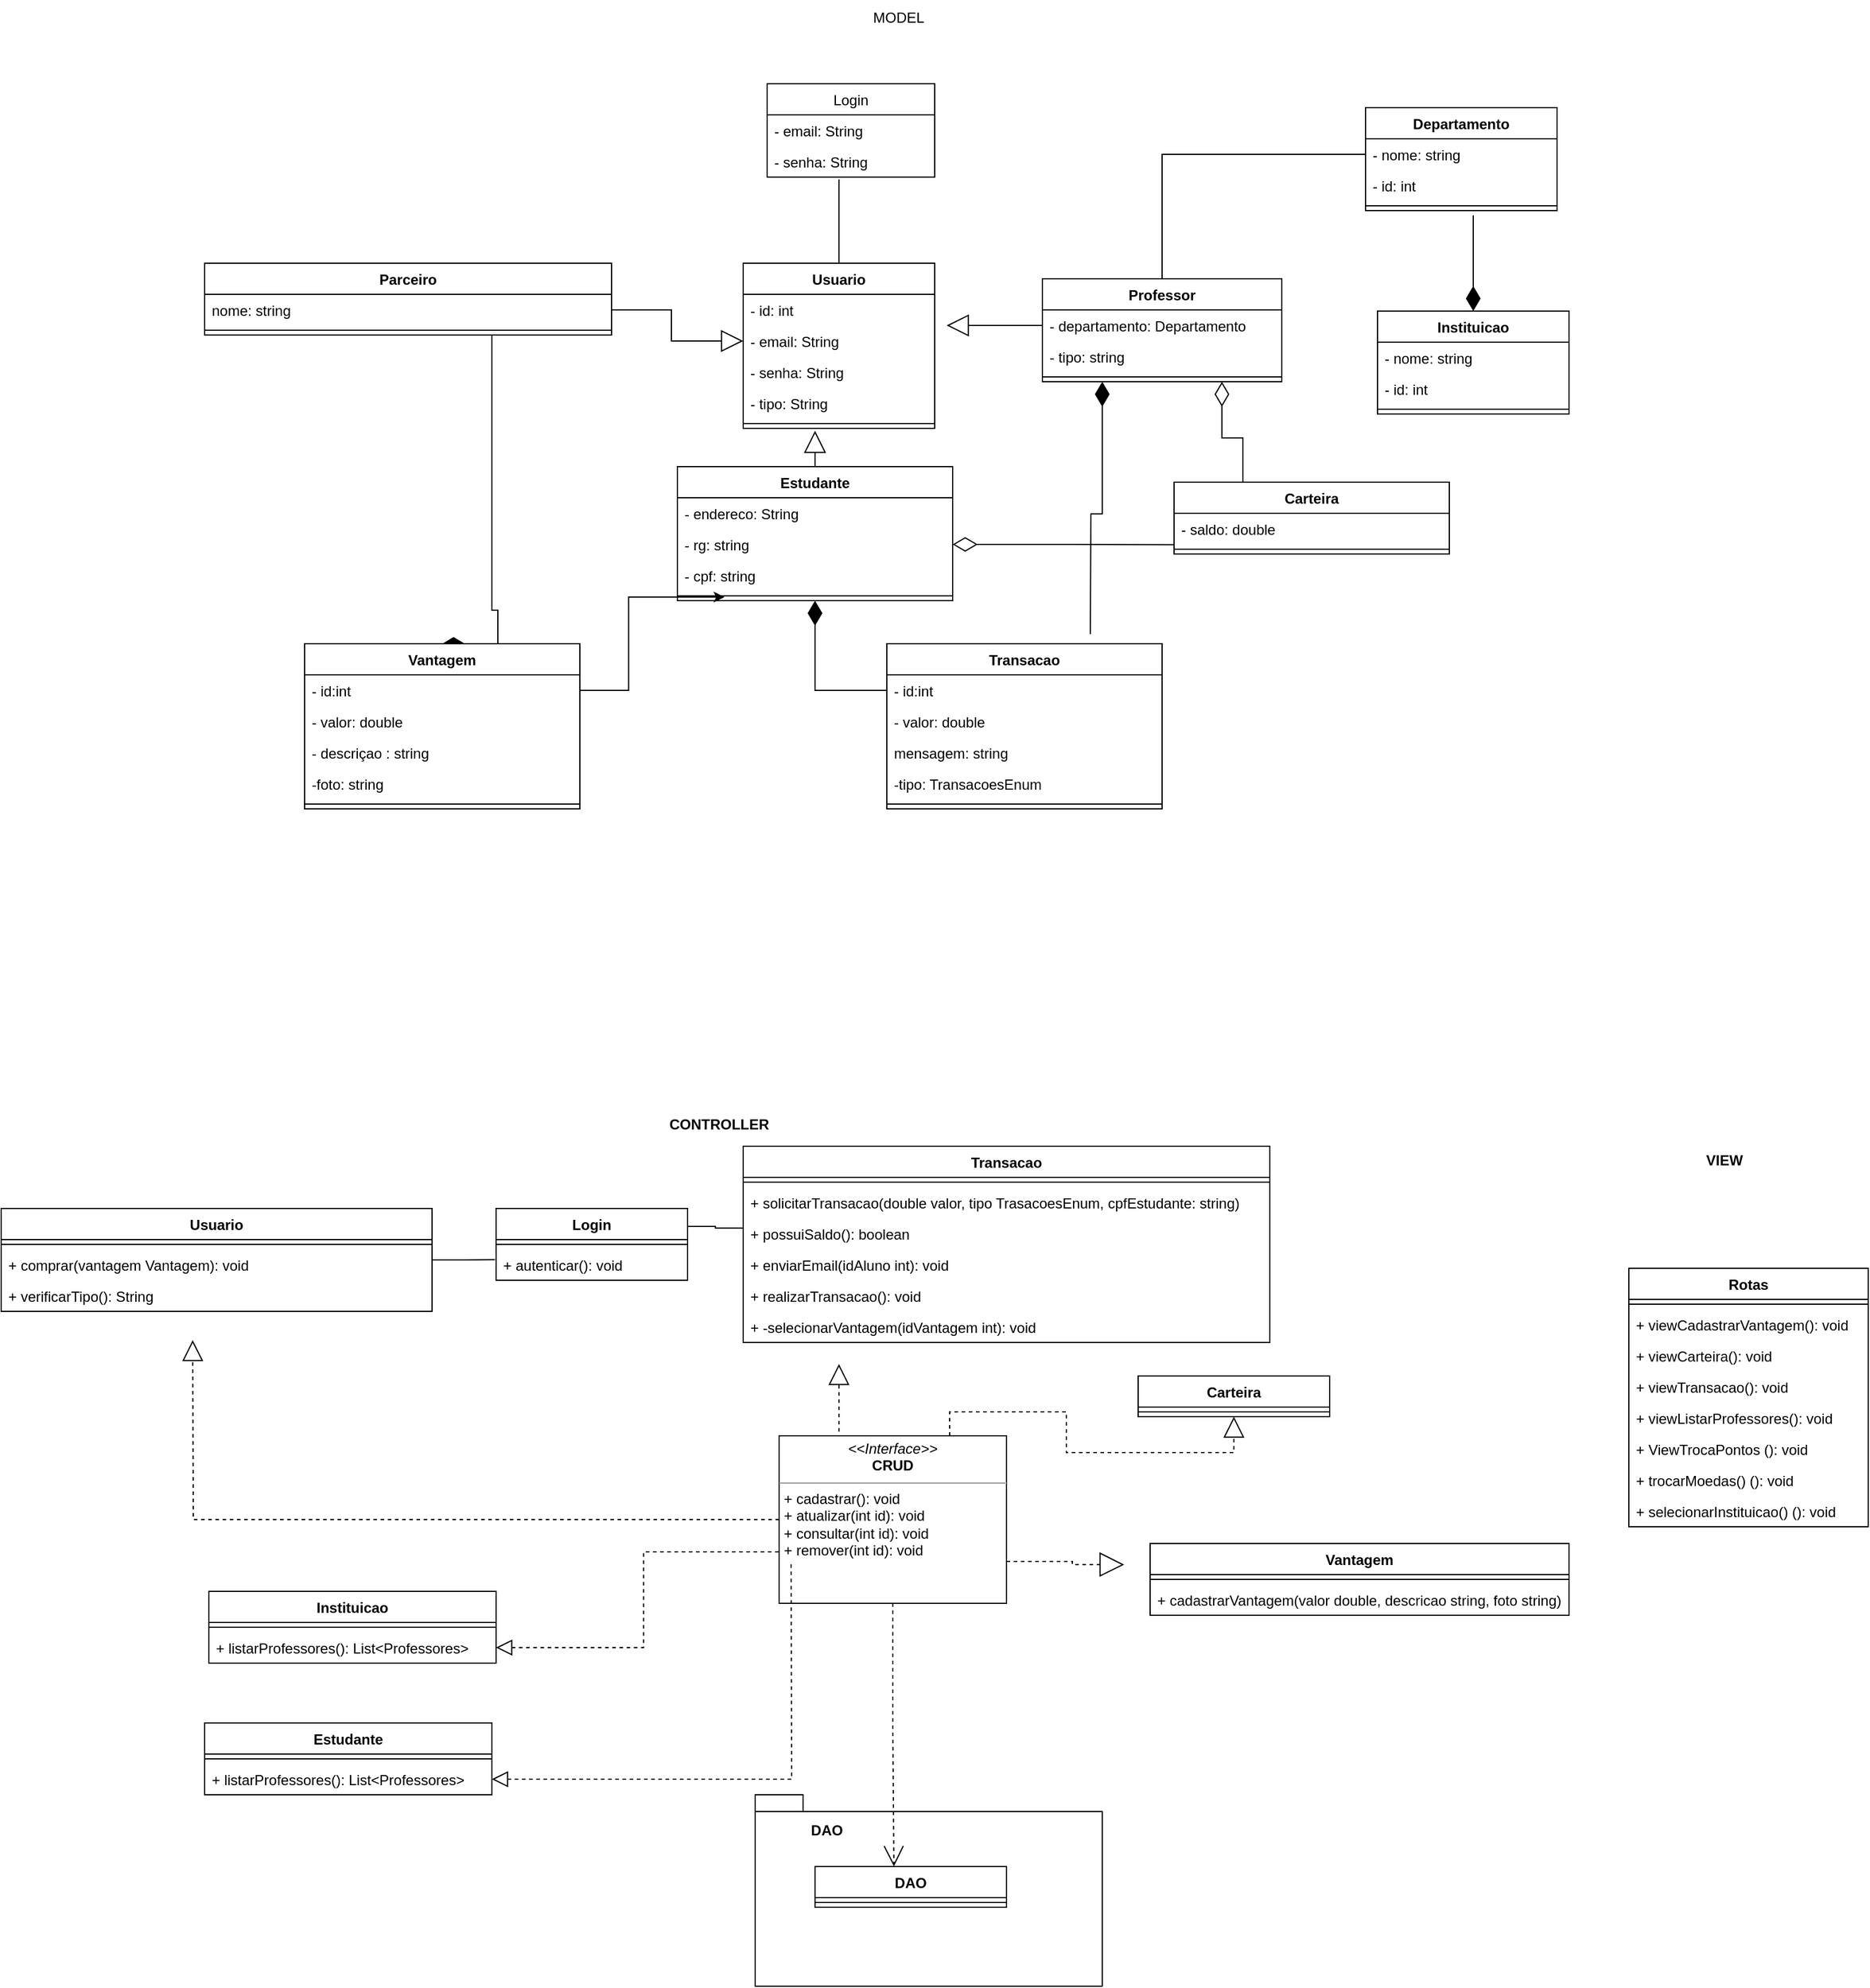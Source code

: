 <mxfile version="15.7.0" type="github">
  <diagram id="C5RBs43oDa-KdzZeNtuy" name="Page-1">
    <mxGraphModel dx="2381" dy="2163" grid="1" gridSize="10" guides="1" tooltips="1" connect="1" arrows="1" fold="1" page="1" pageScale="1" pageWidth="827" pageHeight="1169" math="0" shadow="0">
      <root>
        <mxCell id="WIyWlLk6GJQsqaUBKTNV-0" />
        <mxCell id="WIyWlLk6GJQsqaUBKTNV-1" parent="WIyWlLk6GJQsqaUBKTNV-0" />
        <mxCell id="1lZKde8x2YMAPquREw1X-6" style="edgeStyle=orthogonalEdgeStyle;rounded=0;orthogonalLoop=1;jettySize=auto;html=1;exitX=0.5;exitY=0;exitDx=0;exitDy=0;endArrow=none;endFill=0;" parent="WIyWlLk6GJQsqaUBKTNV-1" source="oDRWTTb9NCR1l0aIHSZ5-0" edge="1">
          <mxGeometry relative="1" as="geometry">
            <mxPoint x="540" y="-580" as="targetPoint" />
          </mxGeometry>
        </mxCell>
        <mxCell id="oDRWTTb9NCR1l0aIHSZ5-0" value="Usuario" style="swimlane;fontStyle=1;align=center;verticalAlign=top;childLayout=stackLayout;horizontal=1;startSize=26;horizontalStack=0;resizeParent=1;resizeParentMax=0;resizeLast=0;collapsible=1;marginBottom=0;" parent="WIyWlLk6GJQsqaUBKTNV-1" vertex="1">
          <mxGeometry x="460" y="-510" width="160" height="138" as="geometry" />
        </mxCell>
        <mxCell id="oDRWTTb9NCR1l0aIHSZ5-1" value="- id: int" style="text;strokeColor=none;fillColor=none;align=left;verticalAlign=top;spacingLeft=4;spacingRight=4;overflow=hidden;rotatable=0;points=[[0,0.5],[1,0.5]];portConstraint=eastwest;" parent="oDRWTTb9NCR1l0aIHSZ5-0" vertex="1">
          <mxGeometry y="26" width="160" height="26" as="geometry" />
        </mxCell>
        <mxCell id="oDRWTTb9NCR1l0aIHSZ5-2" value="- email: String" style="text;strokeColor=none;fillColor=none;align=left;verticalAlign=top;spacingLeft=4;spacingRight=4;overflow=hidden;rotatable=0;points=[[0,0.5],[1,0.5]];portConstraint=eastwest;" parent="oDRWTTb9NCR1l0aIHSZ5-0" vertex="1">
          <mxGeometry y="52" width="160" height="26" as="geometry" />
        </mxCell>
        <mxCell id="oDRWTTb9NCR1l0aIHSZ5-3" value="- senha: String" style="text;strokeColor=none;fillColor=none;align=left;verticalAlign=top;spacingLeft=4;spacingRight=4;overflow=hidden;rotatable=0;points=[[0,0.5],[1,0.5]];portConstraint=eastwest;" parent="oDRWTTb9NCR1l0aIHSZ5-0" vertex="1">
          <mxGeometry y="78" width="160" height="26" as="geometry" />
        </mxCell>
        <mxCell id="1lZKde8x2YMAPquREw1X-0" value="- tipo: String" style="text;strokeColor=none;fillColor=none;align=left;verticalAlign=top;spacingLeft=4;spacingRight=4;overflow=hidden;rotatable=0;points=[[0,0.5],[1,0.5]];portConstraint=eastwest;" parent="oDRWTTb9NCR1l0aIHSZ5-0" vertex="1">
          <mxGeometry y="104" width="160" height="26" as="geometry" />
        </mxCell>
        <mxCell id="oDRWTTb9NCR1l0aIHSZ5-4" value="" style="line;strokeWidth=1;fillColor=none;align=left;verticalAlign=middle;spacingTop=-1;spacingLeft=3;spacingRight=3;rotatable=0;labelPosition=right;points=[];portConstraint=eastwest;" parent="oDRWTTb9NCR1l0aIHSZ5-0" vertex="1">
          <mxGeometry y="130" width="160" height="8" as="geometry" />
        </mxCell>
        <mxCell id="oDRWTTb9NCR1l0aIHSZ5-104" style="edgeStyle=orthogonalEdgeStyle;rounded=0;orthogonalLoop=1;jettySize=auto;html=1;exitX=0.5;exitY=0;exitDx=0;exitDy=0;endArrow=block;endFill=0;endSize=16;" parent="WIyWlLk6GJQsqaUBKTNV-1" source="oDRWTTb9NCR1l0aIHSZ5-6" edge="1">
          <mxGeometry relative="1" as="geometry">
            <mxPoint x="520" y="-370" as="targetPoint" />
          </mxGeometry>
        </mxCell>
        <mxCell id="3uwopEylfVib0nAXWndx-14" style="edgeStyle=orthogonalEdgeStyle;rounded=0;orthogonalLoop=1;jettySize=auto;html=1;exitX=0.5;exitY=1;exitDx=0;exitDy=0;entryX=0;entryY=0.5;entryDx=0;entryDy=0;startArrow=diamondThin;startFill=1;endArrow=none;endFill=0;startSize=18;endSize=18;" parent="WIyWlLk6GJQsqaUBKTNV-1" source="oDRWTTb9NCR1l0aIHSZ5-6" target="oDRWTTb9NCR1l0aIHSZ5-95" edge="1">
          <mxGeometry relative="1" as="geometry" />
        </mxCell>
        <mxCell id="oDRWTTb9NCR1l0aIHSZ5-6" value="Estudante" style="swimlane;fontStyle=1;align=center;verticalAlign=top;childLayout=stackLayout;horizontal=1;startSize=26;horizontalStack=0;resizeParent=1;resizeParentMax=0;resizeLast=0;collapsible=1;marginBottom=0;" parent="WIyWlLk6GJQsqaUBKTNV-1" vertex="1">
          <mxGeometry x="405" y="-340" width="230" height="112" as="geometry" />
        </mxCell>
        <mxCell id="oDRWTTb9NCR1l0aIHSZ5-7" value="- endereco: String" style="text;strokeColor=none;fillColor=none;align=left;verticalAlign=top;spacingLeft=4;spacingRight=4;overflow=hidden;rotatable=0;points=[[0,0.5],[1,0.5]];portConstraint=eastwest;" parent="oDRWTTb9NCR1l0aIHSZ5-6" vertex="1">
          <mxGeometry y="26" width="230" height="26" as="geometry" />
        </mxCell>
        <mxCell id="oDRWTTb9NCR1l0aIHSZ5-8" value="- rg: string" style="text;strokeColor=none;fillColor=none;align=left;verticalAlign=top;spacingLeft=4;spacingRight=4;overflow=hidden;rotatable=0;points=[[0,0.5],[1,0.5]];portConstraint=eastwest;" parent="oDRWTTb9NCR1l0aIHSZ5-6" vertex="1">
          <mxGeometry y="52" width="230" height="26" as="geometry" />
        </mxCell>
        <mxCell id="oDRWTTb9NCR1l0aIHSZ5-9" value="- cpf: string" style="text;strokeColor=none;fillColor=none;align=left;verticalAlign=top;spacingLeft=4;spacingRight=4;overflow=hidden;rotatable=0;points=[[0,0.5],[1,0.5]];portConstraint=eastwest;" parent="oDRWTTb9NCR1l0aIHSZ5-6" vertex="1">
          <mxGeometry y="78" width="230" height="26" as="geometry" />
        </mxCell>
        <mxCell id="oDRWTTb9NCR1l0aIHSZ5-11" value="" style="line;strokeWidth=1;fillColor=none;align=left;verticalAlign=middle;spacingTop=-1;spacingLeft=3;spacingRight=3;rotatable=0;labelPosition=right;points=[];portConstraint=eastwest;" parent="oDRWTTb9NCR1l0aIHSZ5-6" vertex="1">
          <mxGeometry y="104" width="230" height="8" as="geometry" />
        </mxCell>
        <mxCell id="3uwopEylfVib0nAXWndx-15" style="edgeStyle=orthogonalEdgeStyle;rounded=0;orthogonalLoop=1;jettySize=auto;html=1;exitX=0.25;exitY=1;exitDx=0;exitDy=0;startArrow=diamondThin;startFill=1;endArrow=none;endFill=0;startSize=18;endSize=18;" parent="WIyWlLk6GJQsqaUBKTNV-1" source="oDRWTTb9NCR1l0aIHSZ5-13" edge="1">
          <mxGeometry relative="1" as="geometry">
            <mxPoint x="750" y="-200" as="targetPoint" />
          </mxGeometry>
        </mxCell>
        <mxCell id="oDRWTTb9NCR1l0aIHSZ5-13" value="Professor" style="swimlane;fontStyle=1;align=center;verticalAlign=top;childLayout=stackLayout;horizontal=1;startSize=26;horizontalStack=0;resizeParent=1;resizeParentMax=0;resizeLast=0;collapsible=1;marginBottom=0;" parent="WIyWlLk6GJQsqaUBKTNV-1" vertex="1">
          <mxGeometry x="710" y="-497" width="200" height="86" as="geometry" />
        </mxCell>
        <mxCell id="oDRWTTb9NCR1l0aIHSZ5-14" value="- departamento: Departamento" style="text;strokeColor=none;fillColor=none;align=left;verticalAlign=top;spacingLeft=4;spacingRight=4;overflow=hidden;rotatable=0;points=[[0,0.5],[1,0.5]];portConstraint=eastwest;" parent="oDRWTTb9NCR1l0aIHSZ5-13" vertex="1">
          <mxGeometry y="26" width="200" height="26" as="geometry" />
        </mxCell>
        <mxCell id="oDRWTTb9NCR1l0aIHSZ5-15" value="- tipo: string" style="text;strokeColor=none;fillColor=none;align=left;verticalAlign=top;spacingLeft=4;spacingRight=4;overflow=hidden;rotatable=0;points=[[0,0.5],[1,0.5]];portConstraint=eastwest;" parent="oDRWTTb9NCR1l0aIHSZ5-13" vertex="1">
          <mxGeometry y="52" width="200" height="26" as="geometry" />
        </mxCell>
        <mxCell id="oDRWTTb9NCR1l0aIHSZ5-16" value="" style="line;strokeWidth=1;fillColor=none;align=left;verticalAlign=middle;spacingTop=-1;spacingLeft=3;spacingRight=3;rotatable=0;labelPosition=right;points=[];portConstraint=eastwest;" parent="oDRWTTb9NCR1l0aIHSZ5-13" vertex="1">
          <mxGeometry y="78" width="200" height="8" as="geometry" />
        </mxCell>
        <mxCell id="1lZKde8x2YMAPquREw1X-12" style="edgeStyle=orthogonalEdgeStyle;rounded=0;orthogonalLoop=1;jettySize=auto;html=1;exitX=1;exitY=0.5;exitDx=0;exitDy=0;entryX=-0.006;entryY=0.337;entryDx=0;entryDy=0;entryPerimeter=0;endArrow=none;endFill=0;" parent="WIyWlLk6GJQsqaUBKTNV-1" source="oDRWTTb9NCR1l0aIHSZ5-42" target="1lZKde8x2YMAPquREw1X-9" edge="1">
          <mxGeometry relative="1" as="geometry" />
        </mxCell>
        <mxCell id="oDRWTTb9NCR1l0aIHSZ5-42" value="Usuario" style="swimlane;fontStyle=1;align=center;verticalAlign=top;childLayout=stackLayout;horizontal=1;startSize=26;horizontalStack=0;resizeParent=1;resizeParentMax=0;resizeLast=0;collapsible=1;marginBottom=0;fillColor=none;" parent="WIyWlLk6GJQsqaUBKTNV-1" vertex="1">
          <mxGeometry x="-160" y="280" width="360" height="86" as="geometry" />
        </mxCell>
        <mxCell id="oDRWTTb9NCR1l0aIHSZ5-43" value="" style="line;strokeWidth=1;fillColor=none;align=left;verticalAlign=middle;spacingTop=-1;spacingLeft=3;spacingRight=3;rotatable=0;labelPosition=right;points=[];portConstraint=eastwest;" parent="oDRWTTb9NCR1l0aIHSZ5-42" vertex="1">
          <mxGeometry y="26" width="360" height="8" as="geometry" />
        </mxCell>
        <mxCell id="oDRWTTb9NCR1l0aIHSZ5-125" value="+ comprar(vantagem Vantagem): void" style="text;strokeColor=none;fillColor=none;align=left;verticalAlign=top;spacingLeft=4;spacingRight=4;overflow=hidden;rotatable=0;points=[[0,0.5],[1,0.5]];portConstraint=eastwest;" parent="oDRWTTb9NCR1l0aIHSZ5-42" vertex="1">
          <mxGeometry y="34" width="360" height="26" as="geometry" />
        </mxCell>
        <mxCell id="1lZKde8x2YMAPquREw1X-14" value="+ verificarTipo(): String" style="text;strokeColor=none;fillColor=none;align=left;verticalAlign=top;spacingLeft=4;spacingRight=4;overflow=hidden;rotatable=0;points=[[0,0.5],[1,0.5]];portConstraint=eastwest;" parent="oDRWTTb9NCR1l0aIHSZ5-42" vertex="1">
          <mxGeometry y="60" width="360" height="26" as="geometry" />
        </mxCell>
        <mxCell id="oDRWTTb9NCR1l0aIHSZ5-46" value="Transacao" style="swimlane;fontStyle=1;align=center;verticalAlign=top;childLayout=stackLayout;horizontal=1;startSize=26;horizontalStack=0;resizeParent=1;resizeParentMax=0;resizeLast=0;collapsible=1;marginBottom=0;fillColor=none;" parent="WIyWlLk6GJQsqaUBKTNV-1" vertex="1">
          <mxGeometry x="460" y="228" width="440" height="164" as="geometry" />
        </mxCell>
        <mxCell id="oDRWTTb9NCR1l0aIHSZ5-47" value="" style="line;strokeWidth=1;fillColor=none;align=left;verticalAlign=middle;spacingTop=-1;spacingLeft=3;spacingRight=3;rotatable=0;labelPosition=right;points=[];portConstraint=eastwest;" parent="oDRWTTb9NCR1l0aIHSZ5-46" vertex="1">
          <mxGeometry y="26" width="440" height="8" as="geometry" />
        </mxCell>
        <mxCell id="3uwopEylfVib0nAXWndx-18" value="+ solicitarTransacao(double valor, tipo TrasacoesEnum, cpfEstudante: string)" style="text;strokeColor=none;fillColor=none;align=left;verticalAlign=top;spacingLeft=4;spacingRight=4;overflow=hidden;rotatable=0;points=[[0,0.5],[1,0.5]];portConstraint=eastwest;" parent="oDRWTTb9NCR1l0aIHSZ5-46" vertex="1">
          <mxGeometry y="34" width="440" height="26" as="geometry" />
        </mxCell>
        <mxCell id="3uwopEylfVib0nAXWndx-20" value="+ possuiSaldo(): boolean" style="text;strokeColor=none;fillColor=none;align=left;verticalAlign=top;spacingLeft=4;spacingRight=4;overflow=hidden;rotatable=0;points=[[0,0.5],[1,0.5]];portConstraint=eastwest;" parent="oDRWTTb9NCR1l0aIHSZ5-46" vertex="1">
          <mxGeometry y="60" width="440" height="26" as="geometry" />
        </mxCell>
        <mxCell id="gsOHtq32m-QLppTKakKX-6" value="+ enviarEmail(idAluno int): void" style="text;strokeColor=none;fillColor=none;align=left;verticalAlign=top;spacingLeft=4;spacingRight=4;overflow=hidden;rotatable=0;points=[[0,0.5],[1,0.5]];portConstraint=eastwest;" vertex="1" parent="oDRWTTb9NCR1l0aIHSZ5-46">
          <mxGeometry y="86" width="440" height="26" as="geometry" />
        </mxCell>
        <mxCell id="5ps8GNESMOREEbhAAfuK-0" value="+ realizarTransacao(): void" style="text;strokeColor=none;fillColor=none;align=left;verticalAlign=top;spacingLeft=4;spacingRight=4;overflow=hidden;rotatable=0;points=[[0,0.5],[1,0.5]];portConstraint=eastwest;" parent="oDRWTTb9NCR1l0aIHSZ5-46" vertex="1">
          <mxGeometry y="112" width="440" height="26" as="geometry" />
        </mxCell>
        <mxCell id="gsOHtq32m-QLppTKakKX-7" value="+ -selecionarVantagem(idVantagem int): void" style="text;strokeColor=none;fillColor=none;align=left;verticalAlign=top;spacingLeft=4;spacingRight=4;overflow=hidden;rotatable=0;points=[[0,0.5],[1,0.5]];portConstraint=eastwest;" vertex="1" parent="oDRWTTb9NCR1l0aIHSZ5-46">
          <mxGeometry y="138" width="440" height="26" as="geometry" />
        </mxCell>
        <mxCell id="oDRWTTb9NCR1l0aIHSZ5-51" value="Carteira" style="swimlane;fontStyle=1;align=center;verticalAlign=top;childLayout=stackLayout;horizontal=1;startSize=26;horizontalStack=0;resizeParent=1;resizeParentMax=0;resizeLast=0;collapsible=1;marginBottom=0;fillColor=none;" parent="WIyWlLk6GJQsqaUBKTNV-1" vertex="1">
          <mxGeometry x="790" y="420" width="160" height="34" as="geometry" />
        </mxCell>
        <mxCell id="oDRWTTb9NCR1l0aIHSZ5-52" value="" style="line;strokeWidth=1;fillColor=none;align=left;verticalAlign=middle;spacingTop=-1;spacingLeft=3;spacingRight=3;rotatable=0;labelPosition=right;points=[];portConstraint=eastwest;" parent="oDRWTTb9NCR1l0aIHSZ5-51" vertex="1">
          <mxGeometry y="26" width="160" height="8" as="geometry" />
        </mxCell>
        <mxCell id="oDRWTTb9NCR1l0aIHSZ5-54" style="edgeStyle=orthogonalEdgeStyle;rounded=0;orthogonalLoop=1;jettySize=auto;html=1;exitX=0.25;exitY=0;exitDx=0;exitDy=0;startArrow=none;startFill=0;endArrow=block;endFill=0;startSize=20;endSize=15;sourcePerimeterSpacing=8;targetPerimeterSpacing=20;dashed=1;" parent="WIyWlLk6GJQsqaUBKTNV-1" source="oDRWTTb9NCR1l0aIHSZ5-59" edge="1">
          <mxGeometry relative="1" as="geometry">
            <Array as="points">
              <mxPoint x="540" y="470" />
            </Array>
            <mxPoint x="540" y="410" as="targetPoint" />
          </mxGeometry>
        </mxCell>
        <mxCell id="oDRWTTb9NCR1l0aIHSZ5-56" style="edgeStyle=orthogonalEdgeStyle;rounded=0;orthogonalLoop=1;jettySize=auto;html=1;exitX=0.75;exitY=0;exitDx=0;exitDy=0;entryX=0.5;entryY=1;entryDx=0;entryDy=0;dashed=1;startArrow=none;startFill=0;endArrow=block;endFill=0;startSize=20;endSize=15;sourcePerimeterSpacing=8;targetPerimeterSpacing=20;" parent="WIyWlLk6GJQsqaUBKTNV-1" source="oDRWTTb9NCR1l0aIHSZ5-59" target="oDRWTTb9NCR1l0aIHSZ5-51" edge="1">
          <mxGeometry relative="1" as="geometry" />
        </mxCell>
        <mxCell id="oDRWTTb9NCR1l0aIHSZ5-57" style="edgeStyle=orthogonalEdgeStyle;rounded=0;orthogonalLoop=1;jettySize=auto;html=1;exitX=0;exitY=0.5;exitDx=0;exitDy=0;dashed=1;startArrow=none;startFill=0;endArrow=block;endFill=0;startSize=20;endSize=15;sourcePerimeterSpacing=8;targetPerimeterSpacing=20;" parent="WIyWlLk6GJQsqaUBKTNV-1" source="oDRWTTb9NCR1l0aIHSZ5-59" edge="1">
          <mxGeometry relative="1" as="geometry">
            <mxPoint y="390" as="targetPoint" />
          </mxGeometry>
        </mxCell>
        <mxCell id="oDRWTTb9NCR1l0aIHSZ5-58" style="edgeStyle=orthogonalEdgeStyle;rounded=0;orthogonalLoop=1;jettySize=auto;html=1;exitX=0.5;exitY=1;exitDx=0;exitDy=0;entryX=0.412;entryY=-0.002;entryDx=0;entryDy=0;entryPerimeter=0;dashed=1;startArrow=none;startFill=0;endArrow=open;endFill=0;startSize=20;endSize=15;sourcePerimeterSpacing=8;targetPerimeterSpacing=20;" parent="WIyWlLk6GJQsqaUBKTNV-1" source="oDRWTTb9NCR1l0aIHSZ5-59" target="oDRWTTb9NCR1l0aIHSZ5-73" edge="1">
          <mxGeometry relative="1" as="geometry" />
        </mxCell>
        <mxCell id="gsOHtq32m-QLppTKakKX-2" style="edgeStyle=orthogonalEdgeStyle;rounded=0;orthogonalLoop=1;jettySize=auto;html=1;exitX=1;exitY=0.75;exitDx=0;exitDy=0;entryX=-0.062;entryY=0.294;entryDx=0;entryDy=0;entryPerimeter=0;endArrow=block;endFill=0;endSize=18;dashed=1;" edge="1" parent="WIyWlLk6GJQsqaUBKTNV-1" source="oDRWTTb9NCR1l0aIHSZ5-59" target="gsOHtq32m-QLppTKakKX-0">
          <mxGeometry relative="1" as="geometry" />
        </mxCell>
        <mxCell id="oDRWTTb9NCR1l0aIHSZ5-59" value="&lt;p style=&quot;margin: 0px ; margin-top: 4px ; text-align: center&quot;&gt;&lt;i&gt;&amp;lt;&amp;lt;Interface&amp;gt;&amp;gt;&lt;/i&gt;&lt;br&gt;&lt;b&gt;CRUD&lt;/b&gt;&lt;/p&gt;&lt;hr size=&quot;1&quot;&gt;&lt;p style=&quot;margin: 0px ; margin-left: 4px&quot;&gt;&lt;/p&gt;&lt;p style=&quot;margin: 0px ; margin-left: 4px&quot;&gt;+ cadastrar(): void&lt;br&gt;+ atualizar(int id): void&lt;/p&gt;&lt;p style=&quot;margin: 0px ; margin-left: 4px&quot;&gt;+ consultar(int id): void&lt;br&gt;&lt;/p&gt;&lt;p style=&quot;margin: 0px ; margin-left: 4px&quot;&gt;+ remover(int id): void&lt;br&gt;&lt;/p&gt;" style="verticalAlign=top;align=left;overflow=fill;fontSize=12;fontFamily=Helvetica;html=1;fillColor=none;" parent="WIyWlLk6GJQsqaUBKTNV-1" vertex="1">
          <mxGeometry x="490" y="470" width="190" height="140" as="geometry" />
        </mxCell>
        <mxCell id="oDRWTTb9NCR1l0aIHSZ5-62" value="Rotas" style="swimlane;fontStyle=1;align=center;verticalAlign=top;childLayout=stackLayout;horizontal=1;startSize=26;horizontalStack=0;resizeParent=1;resizeParentMax=0;resizeLast=0;collapsible=1;marginBottom=0;fillColor=none;" parent="WIyWlLk6GJQsqaUBKTNV-1" vertex="1">
          <mxGeometry x="1200" y="330" width="200" height="216" as="geometry" />
        </mxCell>
        <mxCell id="oDRWTTb9NCR1l0aIHSZ5-63" value="" style="line;strokeWidth=1;fillColor=none;align=left;verticalAlign=middle;spacingTop=-1;spacingLeft=3;spacingRight=3;rotatable=0;labelPosition=right;points=[];portConstraint=eastwest;" parent="oDRWTTb9NCR1l0aIHSZ5-62" vertex="1">
          <mxGeometry y="26" width="200" height="8" as="geometry" />
        </mxCell>
        <mxCell id="oDRWTTb9NCR1l0aIHSZ5-64" value="+ viewCadastrarVantagem(): void&#xa;" style="text;strokeColor=none;fillColor=none;align=left;verticalAlign=top;spacingLeft=4;spacingRight=4;overflow=hidden;rotatable=0;points=[[0,0.5],[1,0.5]];portConstraint=eastwest;" parent="oDRWTTb9NCR1l0aIHSZ5-62" vertex="1">
          <mxGeometry y="34" width="200" height="26" as="geometry" />
        </mxCell>
        <mxCell id="oDRWTTb9NCR1l0aIHSZ5-65" value="+ viewCarteira(): void&#xa;" style="text;strokeColor=none;fillColor=none;align=left;verticalAlign=top;spacingLeft=4;spacingRight=4;overflow=hidden;rotatable=0;points=[[0,0.5],[1,0.5]];portConstraint=eastwest;" parent="oDRWTTb9NCR1l0aIHSZ5-62" vertex="1">
          <mxGeometry y="60" width="200" height="26" as="geometry" />
        </mxCell>
        <mxCell id="3uwopEylfVib0nAXWndx-10" value="+ viewTransacao(): void&#xa;" style="text;strokeColor=none;fillColor=none;align=left;verticalAlign=top;spacingLeft=4;spacingRight=4;overflow=hidden;rotatable=0;points=[[0,0.5],[1,0.5]];portConstraint=eastwest;" parent="oDRWTTb9NCR1l0aIHSZ5-62" vertex="1">
          <mxGeometry y="86" width="200" height="26" as="geometry" />
        </mxCell>
        <mxCell id="oDRWTTb9NCR1l0aIHSZ5-66" value="+ viewListarProfessores(): void&#xa;" style="text;strokeColor=none;fillColor=none;align=left;verticalAlign=top;spacingLeft=4;spacingRight=4;overflow=hidden;rotatable=0;points=[[0,0.5],[1,0.5]];portConstraint=eastwest;" parent="oDRWTTb9NCR1l0aIHSZ5-62" vertex="1">
          <mxGeometry y="112" width="200" height="26" as="geometry" />
        </mxCell>
        <mxCell id="gsOHtq32m-QLppTKakKX-4" value="+ ViewTrocaPontos (): void&#xa;" style="text;strokeColor=none;fillColor=none;align=left;verticalAlign=top;spacingLeft=4;spacingRight=4;overflow=hidden;rotatable=0;points=[[0,0.5],[1,0.5]];portConstraint=eastwest;" vertex="1" parent="oDRWTTb9NCR1l0aIHSZ5-62">
          <mxGeometry y="138" width="200" height="26" as="geometry" />
        </mxCell>
        <mxCell id="gsOHtq32m-QLppTKakKX-5" value="+ trocarMoedas() (): void&#xa;" style="text;strokeColor=none;fillColor=none;align=left;verticalAlign=top;spacingLeft=4;spacingRight=4;overflow=hidden;rotatable=0;points=[[0,0.5],[1,0.5]];portConstraint=eastwest;" vertex="1" parent="oDRWTTb9NCR1l0aIHSZ5-62">
          <mxGeometry y="164" width="200" height="26" as="geometry" />
        </mxCell>
        <mxCell id="gsOHtq32m-QLppTKakKX-12" value="+ selecionarInstituicao() (): void&#xa;" style="text;strokeColor=none;fillColor=none;align=left;verticalAlign=top;spacingLeft=4;spacingRight=4;overflow=hidden;rotatable=0;points=[[0,0.5],[1,0.5]];portConstraint=eastwest;" vertex="1" parent="oDRWTTb9NCR1l0aIHSZ5-62">
          <mxGeometry y="190" width="200" height="26" as="geometry" />
        </mxCell>
        <mxCell id="oDRWTTb9NCR1l0aIHSZ5-71" value="&lt;b&gt;CONTROLLER&lt;/b&gt;" style="text;html=1;strokeColor=none;fillColor=none;align=center;verticalAlign=middle;whiteSpace=wrap;rounded=0;" parent="WIyWlLk6GJQsqaUBKTNV-1" vertex="1">
          <mxGeometry x="420" y="200" width="40" height="20" as="geometry" />
        </mxCell>
        <mxCell id="oDRWTTb9NCR1l0aIHSZ5-72" value="&lt;b&gt;VIEW&lt;/b&gt;" style="text;html=1;strokeColor=none;fillColor=none;align=center;verticalAlign=middle;whiteSpace=wrap;rounded=0;" parent="WIyWlLk6GJQsqaUBKTNV-1" vertex="1">
          <mxGeometry x="1260" y="230" width="40" height="20" as="geometry" />
        </mxCell>
        <mxCell id="oDRWTTb9NCR1l0aIHSZ5-73" value="DAO" style="swimlane;fontStyle=1;align=center;verticalAlign=top;childLayout=stackLayout;horizontal=1;startSize=26;horizontalStack=0;resizeParent=1;resizeParentMax=0;resizeLast=0;collapsible=1;marginBottom=0;fillColor=none;" parent="WIyWlLk6GJQsqaUBKTNV-1" vertex="1">
          <mxGeometry x="520" y="830" width="160" height="34" as="geometry" />
        </mxCell>
        <mxCell id="oDRWTTb9NCR1l0aIHSZ5-74" value="" style="line;strokeWidth=1;fillColor=none;align=left;verticalAlign=middle;spacingTop=-1;spacingLeft=3;spacingRight=3;rotatable=0;labelPosition=right;points=[];portConstraint=eastwest;" parent="oDRWTTb9NCR1l0aIHSZ5-73" vertex="1">
          <mxGeometry y="26" width="160" height="8" as="geometry" />
        </mxCell>
        <mxCell id="oDRWTTb9NCR1l0aIHSZ5-75" value="" style="shape=folder;fontStyle=1;spacingTop=10;tabWidth=40;tabHeight=14;tabPosition=left;html=1;fillColor=none;" parent="WIyWlLk6GJQsqaUBKTNV-1" vertex="1">
          <mxGeometry x="470" y="770" width="290" height="160" as="geometry" />
        </mxCell>
        <mxCell id="oDRWTTb9NCR1l0aIHSZ5-76" value="&lt;b&gt;DAO&lt;/b&gt;" style="text;html=1;strokeColor=none;fillColor=none;align=center;verticalAlign=middle;whiteSpace=wrap;rounded=0;" parent="WIyWlLk6GJQsqaUBKTNV-1" vertex="1">
          <mxGeometry x="510" y="790" width="40" height="20" as="geometry" />
        </mxCell>
        <mxCell id="oDRWTTb9NCR1l0aIHSZ5-81" value="Departamento" style="swimlane;fontStyle=1;align=center;verticalAlign=top;childLayout=stackLayout;horizontal=1;startSize=26;horizontalStack=0;resizeParent=1;resizeParentMax=0;resizeLast=0;collapsible=1;marginBottom=0;" parent="WIyWlLk6GJQsqaUBKTNV-1" vertex="1">
          <mxGeometry x="980" y="-640" width="160" height="86" as="geometry" />
        </mxCell>
        <mxCell id="oDRWTTb9NCR1l0aIHSZ5-82" value="- nome: string" style="text;strokeColor=none;fillColor=none;align=left;verticalAlign=top;spacingLeft=4;spacingRight=4;overflow=hidden;rotatable=0;points=[[0,0.5],[1,0.5]];portConstraint=eastwest;" parent="oDRWTTb9NCR1l0aIHSZ5-81" vertex="1">
          <mxGeometry y="26" width="160" height="26" as="geometry" />
        </mxCell>
        <mxCell id="oDRWTTb9NCR1l0aIHSZ5-83" value="- id: int" style="text;strokeColor=none;fillColor=none;align=left;verticalAlign=top;spacingLeft=4;spacingRight=4;overflow=hidden;rotatable=0;points=[[0,0.5],[1,0.5]];portConstraint=eastwest;" parent="oDRWTTb9NCR1l0aIHSZ5-81" vertex="1">
          <mxGeometry y="52" width="160" height="26" as="geometry" />
        </mxCell>
        <mxCell id="oDRWTTb9NCR1l0aIHSZ5-84" value="" style="line;strokeWidth=1;fillColor=none;align=left;verticalAlign=middle;spacingTop=-1;spacingLeft=3;spacingRight=3;rotatable=0;labelPosition=right;points=[];portConstraint=eastwest;" parent="oDRWTTb9NCR1l0aIHSZ5-81" vertex="1">
          <mxGeometry y="78" width="160" height="8" as="geometry" />
        </mxCell>
        <mxCell id="3uwopEylfVib0nAXWndx-17" style="edgeStyle=orthogonalEdgeStyle;rounded=0;orthogonalLoop=1;jettySize=auto;html=1;exitX=0.25;exitY=0;exitDx=0;exitDy=0;entryX=0.75;entryY=1;entryDx=0;entryDy=0;startArrow=none;startFill=0;endArrow=diamondThin;endFill=0;startSize=18;endSize=18;" parent="WIyWlLk6GJQsqaUBKTNV-1" source="oDRWTTb9NCR1l0aIHSZ5-86" target="oDRWTTb9NCR1l0aIHSZ5-13" edge="1">
          <mxGeometry relative="1" as="geometry" />
        </mxCell>
        <mxCell id="oDRWTTb9NCR1l0aIHSZ5-86" value="Carteira" style="swimlane;fontStyle=1;align=center;verticalAlign=top;childLayout=stackLayout;horizontal=1;startSize=26;horizontalStack=0;resizeParent=1;resizeParentMax=0;resizeLast=0;collapsible=1;marginBottom=0;" parent="WIyWlLk6GJQsqaUBKTNV-1" vertex="1">
          <mxGeometry x="820" y="-327" width="230" height="60" as="geometry" />
        </mxCell>
        <mxCell id="oDRWTTb9NCR1l0aIHSZ5-87" value="- saldo: double" style="text;strokeColor=none;fillColor=none;align=left;verticalAlign=top;spacingLeft=4;spacingRight=4;overflow=hidden;rotatable=0;points=[[0,0.5],[1,0.5]];portConstraint=eastwest;" parent="oDRWTTb9NCR1l0aIHSZ5-86" vertex="1">
          <mxGeometry y="26" width="230" height="26" as="geometry" />
        </mxCell>
        <mxCell id="oDRWTTb9NCR1l0aIHSZ5-90" value="" style="line;strokeWidth=1;fillColor=none;align=left;verticalAlign=middle;spacingTop=-1;spacingLeft=3;spacingRight=3;rotatable=0;labelPosition=right;points=[];portConstraint=eastwest;" parent="oDRWTTb9NCR1l0aIHSZ5-86" vertex="1">
          <mxGeometry y="52" width="230" height="8" as="geometry" />
        </mxCell>
        <mxCell id="oDRWTTb9NCR1l0aIHSZ5-92" style="edgeStyle=orthogonalEdgeStyle;rounded=0;orthogonalLoop=1;jettySize=auto;html=1;exitX=0;exitY=0.5;exitDx=0;exitDy=0;endArrow=block;endFill=0;endSize=16;" parent="WIyWlLk6GJQsqaUBKTNV-1" source="oDRWTTb9NCR1l0aIHSZ5-14" edge="1">
          <mxGeometry relative="1" as="geometry">
            <mxPoint x="630" y="-458" as="targetPoint" />
          </mxGeometry>
        </mxCell>
        <mxCell id="oDRWTTb9NCR1l0aIHSZ5-94" value="Transacao" style="swimlane;fontStyle=1;align=center;verticalAlign=top;childLayout=stackLayout;horizontal=1;startSize=26;horizontalStack=0;resizeParent=1;resizeParentMax=0;resizeLast=0;collapsible=1;marginBottom=0;" parent="WIyWlLk6GJQsqaUBKTNV-1" vertex="1">
          <mxGeometry x="580" y="-192" width="230" height="138" as="geometry" />
        </mxCell>
        <mxCell id="oDRWTTb9NCR1l0aIHSZ5-95" value="- id:int    " style="text;strokeColor=none;fillColor=none;align=left;verticalAlign=top;spacingLeft=4;spacingRight=4;overflow=hidden;rotatable=0;points=[[0,0.5],[1,0.5]];portConstraint=eastwest;" parent="oDRWTTb9NCR1l0aIHSZ5-94" vertex="1">
          <mxGeometry y="26" width="230" height="26" as="geometry" />
        </mxCell>
        <mxCell id="oDRWTTb9NCR1l0aIHSZ5-96" value="- valor: double" style="text;strokeColor=none;fillColor=none;align=left;verticalAlign=top;spacingLeft=4;spacingRight=4;overflow=hidden;rotatable=0;points=[[0,0.5],[1,0.5]];portConstraint=eastwest;" parent="oDRWTTb9NCR1l0aIHSZ5-94" vertex="1">
          <mxGeometry y="52" width="230" height="26" as="geometry" />
        </mxCell>
        <mxCell id="oDRWTTb9NCR1l0aIHSZ5-97" value="mensagem: string" style="text;strokeColor=none;fillColor=none;align=left;verticalAlign=top;spacingLeft=4;spacingRight=4;overflow=hidden;rotatable=0;points=[[0,0.5],[1,0.5]];portConstraint=eastwest;" parent="oDRWTTb9NCR1l0aIHSZ5-94" vertex="1">
          <mxGeometry y="78" width="230" height="26" as="geometry" />
        </mxCell>
        <mxCell id="oDRWTTb9NCR1l0aIHSZ5-100" value="-tipo: TransacoesEnum" style="text;strokeColor=none;fillColor=none;align=left;verticalAlign=top;spacingLeft=4;spacingRight=4;overflow=hidden;rotatable=0;points=[[0,0.5],[1,0.5]];portConstraint=eastwest;" parent="oDRWTTb9NCR1l0aIHSZ5-94" vertex="1">
          <mxGeometry y="104" width="230" height="26" as="geometry" />
        </mxCell>
        <mxCell id="oDRWTTb9NCR1l0aIHSZ5-98" value="" style="line;strokeWidth=1;fillColor=none;align=left;verticalAlign=middle;spacingTop=-1;spacingLeft=3;spacingRight=3;rotatable=0;labelPosition=right;points=[];portConstraint=eastwest;" parent="oDRWTTb9NCR1l0aIHSZ5-94" vertex="1">
          <mxGeometry y="130" width="230" height="8" as="geometry" />
        </mxCell>
        <mxCell id="oDRWTTb9NCR1l0aIHSZ5-120" style="edgeStyle=orthogonalEdgeStyle;rounded=0;orthogonalLoop=1;jettySize=auto;html=1;exitX=0.5;exitY=0;exitDx=0;exitDy=0;endArrow=none;endFill=0;endSize=16;startArrow=diamondThin;startFill=1;targetPerimeterSpacing=18;sourcePerimeterSpacing=6;startSize=16;" parent="WIyWlLk6GJQsqaUBKTNV-1" source="oDRWTTb9NCR1l0aIHSZ5-106" edge="1">
          <mxGeometry relative="1" as="geometry">
            <mxPoint x="250" y="-450" as="targetPoint" />
            <Array as="points">
              <mxPoint x="255" y="-220" />
              <mxPoint x="250" y="-220" />
            </Array>
          </mxGeometry>
        </mxCell>
        <mxCell id="oDRWTTb9NCR1l0aIHSZ5-106" value="Vantagem" style="swimlane;fontStyle=1;align=center;verticalAlign=top;childLayout=stackLayout;horizontal=1;startSize=26;horizontalStack=0;resizeParent=1;resizeParentMax=0;resizeLast=0;collapsible=1;marginBottom=0;" parent="WIyWlLk6GJQsqaUBKTNV-1" vertex="1">
          <mxGeometry x="93.5" y="-192" width="230" height="138" as="geometry" />
        </mxCell>
        <mxCell id="oDRWTTb9NCR1l0aIHSZ5-107" value="- id:int    " style="text;strokeColor=none;fillColor=none;align=left;verticalAlign=top;spacingLeft=4;spacingRight=4;overflow=hidden;rotatable=0;points=[[0,0.5],[1,0.5]];portConstraint=eastwest;" parent="oDRWTTb9NCR1l0aIHSZ5-106" vertex="1">
          <mxGeometry y="26" width="230" height="26" as="geometry" />
        </mxCell>
        <mxCell id="oDRWTTb9NCR1l0aIHSZ5-108" value="- valor: double" style="text;strokeColor=none;fillColor=none;align=left;verticalAlign=top;spacingLeft=4;spacingRight=4;overflow=hidden;rotatable=0;points=[[0,0.5],[1,0.5]];portConstraint=eastwest;" parent="oDRWTTb9NCR1l0aIHSZ5-106" vertex="1">
          <mxGeometry y="52" width="230" height="26" as="geometry" />
        </mxCell>
        <mxCell id="oDRWTTb9NCR1l0aIHSZ5-109" value="- descriçao : string" style="text;strokeColor=none;fillColor=none;align=left;verticalAlign=top;spacingLeft=4;spacingRight=4;overflow=hidden;rotatable=0;points=[[0,0.5],[1,0.5]];portConstraint=eastwest;" parent="oDRWTTb9NCR1l0aIHSZ5-106" vertex="1">
          <mxGeometry y="78" width="230" height="26" as="geometry" />
        </mxCell>
        <mxCell id="oDRWTTb9NCR1l0aIHSZ5-110" value="-foto: string" style="text;strokeColor=none;fillColor=none;align=left;verticalAlign=top;spacingLeft=4;spacingRight=4;overflow=hidden;rotatable=0;points=[[0,0.5],[1,0.5]];portConstraint=eastwest;" parent="oDRWTTb9NCR1l0aIHSZ5-106" vertex="1">
          <mxGeometry y="104" width="230" height="26" as="geometry" />
        </mxCell>
        <mxCell id="oDRWTTb9NCR1l0aIHSZ5-111" value="" style="line;strokeWidth=1;fillColor=none;align=left;verticalAlign=middle;spacingTop=-1;spacingLeft=3;spacingRight=3;rotatable=0;labelPosition=right;points=[];portConstraint=eastwest;" parent="oDRWTTb9NCR1l0aIHSZ5-106" vertex="1">
          <mxGeometry y="130" width="230" height="8" as="geometry" />
        </mxCell>
        <mxCell id="oDRWTTb9NCR1l0aIHSZ5-113" value="Parceiro" style="swimlane;fontStyle=1;align=center;verticalAlign=top;childLayout=stackLayout;horizontal=1;startSize=26;horizontalStack=0;resizeParent=1;resizeParentMax=0;resizeLast=0;collapsible=1;marginBottom=0;" parent="WIyWlLk6GJQsqaUBKTNV-1" vertex="1">
          <mxGeometry x="10" y="-510" width="340" height="60" as="geometry" />
        </mxCell>
        <mxCell id="oDRWTTb9NCR1l0aIHSZ5-114" value="nome: string" style="text;strokeColor=none;fillColor=none;align=left;verticalAlign=top;spacingLeft=4;spacingRight=4;overflow=hidden;rotatable=0;points=[[0,0.5],[1,0.5]];portConstraint=eastwest;" parent="oDRWTTb9NCR1l0aIHSZ5-113" vertex="1">
          <mxGeometry y="26" width="340" height="26" as="geometry" />
        </mxCell>
        <mxCell id="oDRWTTb9NCR1l0aIHSZ5-118" value="" style="line;strokeWidth=1;fillColor=none;align=left;verticalAlign=middle;spacingTop=-1;spacingLeft=3;spacingRight=3;rotatable=0;labelPosition=right;points=[];portConstraint=eastwest;" parent="oDRWTTb9NCR1l0aIHSZ5-113" vertex="1">
          <mxGeometry y="52" width="340" height="8" as="geometry" />
        </mxCell>
        <mxCell id="oDRWTTb9NCR1l0aIHSZ5-119" style="edgeStyle=orthogonalEdgeStyle;rounded=0;orthogonalLoop=1;jettySize=auto;html=1;exitX=1;exitY=0.5;exitDx=0;exitDy=0;entryX=0;entryY=0.5;entryDx=0;entryDy=0;endArrow=block;endFill=0;endSize=16;" parent="WIyWlLk6GJQsqaUBKTNV-1" source="oDRWTTb9NCR1l0aIHSZ5-114" target="oDRWTTb9NCR1l0aIHSZ5-2" edge="1">
          <mxGeometry relative="1" as="geometry">
            <mxPoint x="350" y="-445" as="sourcePoint" />
            <Array as="points">
              <mxPoint x="400" y="-471" />
              <mxPoint x="400" y="-445" />
            </Array>
          </mxGeometry>
        </mxCell>
        <mxCell id="oDRWTTb9NCR1l0aIHSZ5-123" value="MODEL" style="text;html=1;strokeColor=none;fillColor=none;align=center;verticalAlign=middle;whiteSpace=wrap;rounded=0;" parent="WIyWlLk6GJQsqaUBKTNV-1" vertex="1">
          <mxGeometry x="560" y="-730" width="60" height="30" as="geometry" />
        </mxCell>
        <mxCell id="1lZKde8x2YMAPquREw1X-1" value="Login" style="swimlane;fontStyle=0;childLayout=stackLayout;horizontal=1;startSize=26;fillColor=none;horizontalStack=0;resizeParent=1;resizeParentMax=0;resizeLast=0;collapsible=1;marginBottom=0;" parent="WIyWlLk6GJQsqaUBKTNV-1" vertex="1">
          <mxGeometry x="480" y="-660" width="140" height="78" as="geometry" />
        </mxCell>
        <mxCell id="1lZKde8x2YMAPquREw1X-2" value="- email: String" style="text;strokeColor=none;fillColor=none;align=left;verticalAlign=top;spacingLeft=4;spacingRight=4;overflow=hidden;rotatable=0;points=[[0,0.5],[1,0.5]];portConstraint=eastwest;" parent="1lZKde8x2YMAPquREw1X-1" vertex="1">
          <mxGeometry y="26" width="140" height="26" as="geometry" />
        </mxCell>
        <mxCell id="1lZKde8x2YMAPquREw1X-3" value="- senha: String" style="text;strokeColor=none;fillColor=none;align=left;verticalAlign=top;spacingLeft=4;spacingRight=4;overflow=hidden;rotatable=0;points=[[0,0.5],[1,0.5]];portConstraint=eastwest;" parent="1lZKde8x2YMAPquREw1X-1" vertex="1">
          <mxGeometry y="52" width="140" height="26" as="geometry" />
        </mxCell>
        <mxCell id="1lZKde8x2YMAPquREw1X-13" style="edgeStyle=orthogonalEdgeStyle;rounded=0;orthogonalLoop=1;jettySize=auto;html=1;exitX=1;exitY=0.25;exitDx=0;exitDy=0;entryX=0.001;entryY=0.417;entryDx=0;entryDy=0;entryPerimeter=0;endArrow=none;endFill=0;" parent="WIyWlLk6GJQsqaUBKTNV-1" source="1lZKde8x2YMAPquREw1X-7" target="oDRWTTb9NCR1l0aIHSZ5-46" edge="1">
          <mxGeometry relative="1" as="geometry" />
        </mxCell>
        <mxCell id="1lZKde8x2YMAPquREw1X-7" value="Login" style="swimlane;fontStyle=1;align=center;verticalAlign=top;childLayout=stackLayout;horizontal=1;startSize=26;horizontalStack=0;resizeParent=1;resizeParentMax=0;resizeLast=0;collapsible=1;marginBottom=0;fillColor=none;" parent="WIyWlLk6GJQsqaUBKTNV-1" vertex="1">
          <mxGeometry x="253.5" y="280" width="160" height="60" as="geometry" />
        </mxCell>
        <mxCell id="1lZKde8x2YMAPquREw1X-8" value="" style="line;strokeWidth=1;fillColor=none;align=left;verticalAlign=middle;spacingTop=-1;spacingLeft=3;spacingRight=3;rotatable=0;labelPosition=right;points=[];portConstraint=eastwest;" parent="1lZKde8x2YMAPquREw1X-7" vertex="1">
          <mxGeometry y="26" width="160" height="8" as="geometry" />
        </mxCell>
        <mxCell id="1lZKde8x2YMAPquREw1X-9" value="+ autenticar(): void" style="text;strokeColor=none;fillColor=none;align=left;verticalAlign=top;spacingLeft=4;spacingRight=4;overflow=hidden;rotatable=0;points=[[0,0.5],[1,0.5]];portConstraint=eastwest;" parent="1lZKde8x2YMAPquREw1X-7" vertex="1">
          <mxGeometry y="34" width="160" height="26" as="geometry" />
        </mxCell>
        <mxCell id="3uwopEylfVib0nAXWndx-0" value="Instituicao" style="swimlane;fontStyle=1;align=center;verticalAlign=top;childLayout=stackLayout;horizontal=1;startSize=26;horizontalStack=0;resizeParent=1;resizeParentMax=0;resizeLast=0;collapsible=1;marginBottom=0;fillColor=none;" parent="WIyWlLk6GJQsqaUBKTNV-1" vertex="1">
          <mxGeometry x="13.5" y="600" width="240" height="60" as="geometry" />
        </mxCell>
        <mxCell id="3uwopEylfVib0nAXWndx-1" value="" style="line;strokeWidth=1;fillColor=none;align=left;verticalAlign=middle;spacingTop=-1;spacingLeft=3;spacingRight=3;rotatable=0;labelPosition=right;points=[];portConstraint=eastwest;" parent="3uwopEylfVib0nAXWndx-0" vertex="1">
          <mxGeometry y="26" width="240" height="8" as="geometry" />
        </mxCell>
        <mxCell id="3uwopEylfVib0nAXWndx-2" value="+ listarProfessores(): List&lt;Professores&gt;" style="text;strokeColor=none;fillColor=none;align=left;verticalAlign=top;spacingLeft=4;spacingRight=4;overflow=hidden;rotatable=0;points=[[0,0.5],[1,0.5]];portConstraint=eastwest;" parent="3uwopEylfVib0nAXWndx-0" vertex="1">
          <mxGeometry y="34" width="240" height="26" as="geometry" />
        </mxCell>
        <mxCell id="3uwopEylfVib0nAXWndx-3" style="edgeStyle=orthogonalEdgeStyle;rounded=0;orthogonalLoop=1;jettySize=auto;html=1;exitX=1;exitY=0.5;exitDx=0;exitDy=0;entryX=0;entryY=0.693;entryDx=0;entryDy=0;entryPerimeter=0;endArrow=none;endFill=0;startArrow=block;startFill=0;dashed=1;startSize=11;" parent="WIyWlLk6GJQsqaUBKTNV-1" source="3uwopEylfVib0nAXWndx-2" target="oDRWTTb9NCR1l0aIHSZ5-59" edge="1">
          <mxGeometry relative="1" as="geometry" />
        </mxCell>
        <mxCell id="3uwopEylfVib0nAXWndx-9" style="edgeStyle=orthogonalEdgeStyle;rounded=0;orthogonalLoop=1;jettySize=auto;html=1;exitX=0.5;exitY=0;exitDx=0;exitDy=0;startArrow=diamondThin;startFill=1;endArrow=none;endFill=0;startSize=18;endSize=18;" parent="WIyWlLk6GJQsqaUBKTNV-1" source="3uwopEylfVib0nAXWndx-4" edge="1">
          <mxGeometry relative="1" as="geometry">
            <mxPoint x="1070" y="-550" as="targetPoint" />
          </mxGeometry>
        </mxCell>
        <mxCell id="3uwopEylfVib0nAXWndx-4" value="Instituicao" style="swimlane;fontStyle=1;align=center;verticalAlign=top;childLayout=stackLayout;horizontal=1;startSize=26;horizontalStack=0;resizeParent=1;resizeParentMax=0;resizeLast=0;collapsible=1;marginBottom=0;" parent="WIyWlLk6GJQsqaUBKTNV-1" vertex="1">
          <mxGeometry x="990" y="-470" width="160" height="86" as="geometry" />
        </mxCell>
        <mxCell id="3uwopEylfVib0nAXWndx-5" value="- nome: string" style="text;strokeColor=none;fillColor=none;align=left;verticalAlign=top;spacingLeft=4;spacingRight=4;overflow=hidden;rotatable=0;points=[[0,0.5],[1,0.5]];portConstraint=eastwest;" parent="3uwopEylfVib0nAXWndx-4" vertex="1">
          <mxGeometry y="26" width="160" height="26" as="geometry" />
        </mxCell>
        <mxCell id="3uwopEylfVib0nAXWndx-6" value="- id: int" style="text;strokeColor=none;fillColor=none;align=left;verticalAlign=top;spacingLeft=4;spacingRight=4;overflow=hidden;rotatable=0;points=[[0,0.5],[1,0.5]];portConstraint=eastwest;" parent="3uwopEylfVib0nAXWndx-4" vertex="1">
          <mxGeometry y="52" width="160" height="26" as="geometry" />
        </mxCell>
        <mxCell id="3uwopEylfVib0nAXWndx-7" value="" style="line;strokeWidth=1;fillColor=none;align=left;verticalAlign=middle;spacingTop=-1;spacingLeft=3;spacingRight=3;rotatable=0;labelPosition=right;points=[];portConstraint=eastwest;" parent="3uwopEylfVib0nAXWndx-4" vertex="1">
          <mxGeometry y="78" width="160" height="8" as="geometry" />
        </mxCell>
        <mxCell id="3uwopEylfVib0nAXWndx-8" style="edgeStyle=orthogonalEdgeStyle;rounded=0;orthogonalLoop=1;jettySize=auto;html=1;exitX=0;exitY=0.5;exitDx=0;exitDy=0;entryX=0.5;entryY=0;entryDx=0;entryDy=0;startArrow=none;startFill=0;endArrow=none;endFill=0;startSize=18;" parent="WIyWlLk6GJQsqaUBKTNV-1" source="oDRWTTb9NCR1l0aIHSZ5-82" target="oDRWTTb9NCR1l0aIHSZ5-13" edge="1">
          <mxGeometry relative="1" as="geometry" />
        </mxCell>
        <mxCell id="3uwopEylfVib0nAXWndx-16" style="edgeStyle=orthogonalEdgeStyle;rounded=0;orthogonalLoop=1;jettySize=auto;html=1;exitX=1;exitY=0.5;exitDx=0;exitDy=0;entryX=0.001;entryY=0.01;entryDx=0;entryDy=0;entryPerimeter=0;startArrow=diamondThin;startFill=0;endArrow=none;endFill=0;startSize=18;endSize=18;" parent="WIyWlLk6GJQsqaUBKTNV-1" source="oDRWTTb9NCR1l0aIHSZ5-8" edge="1">
          <mxGeometry relative="1" as="geometry">
            <mxPoint x="820.23" y="-274.74" as="targetPoint" />
          </mxGeometry>
        </mxCell>
        <mxCell id="gsOHtq32m-QLppTKakKX-0" value="Vantagem" style="swimlane;fontStyle=1;align=center;verticalAlign=top;childLayout=stackLayout;horizontal=1;startSize=26;horizontalStack=0;resizeParent=1;resizeParentMax=0;resizeLast=0;collapsible=1;marginBottom=0;fillColor=none;" vertex="1" parent="WIyWlLk6GJQsqaUBKTNV-1">
          <mxGeometry x="800" y="560" width="350" height="60" as="geometry" />
        </mxCell>
        <mxCell id="gsOHtq32m-QLppTKakKX-1" value="" style="line;strokeWidth=1;fillColor=none;align=left;verticalAlign=middle;spacingTop=-1;spacingLeft=3;spacingRight=3;rotatable=0;labelPosition=right;points=[];portConstraint=eastwest;" vertex="1" parent="gsOHtq32m-QLppTKakKX-0">
          <mxGeometry y="26" width="350" height="8" as="geometry" />
        </mxCell>
        <mxCell id="gsOHtq32m-QLppTKakKX-3" value="+ cadastrarVantagem(valor double, descricao string, foto string)" style="text;strokeColor=none;fillColor=none;align=left;verticalAlign=top;spacingLeft=4;spacingRight=4;overflow=hidden;rotatable=0;points=[[0,0.5],[1,0.5]];portConstraint=eastwest;" vertex="1" parent="gsOHtq32m-QLppTKakKX-0">
          <mxGeometry y="34" width="350" height="26" as="geometry" />
        </mxCell>
        <mxCell id="G5v2Z-7wAxefNqCfG5D7-9" style="edgeStyle=orthogonalEdgeStyle;rounded=0;orthogonalLoop=1;jettySize=auto;html=1;entryX=0.171;entryY=0.625;entryDx=0;entryDy=0;entryPerimeter=0;" edge="1" parent="WIyWlLk6GJQsqaUBKTNV-1" source="oDRWTTb9NCR1l0aIHSZ5-107" target="oDRWTTb9NCR1l0aIHSZ5-11">
          <mxGeometry relative="1" as="geometry" />
        </mxCell>
        <mxCell id="gsOHtq32m-QLppTKakKX-8" value="Estudante" style="swimlane;fontStyle=1;align=center;verticalAlign=top;childLayout=stackLayout;horizontal=1;startSize=26;horizontalStack=0;resizeParent=1;resizeParentMax=0;resizeLast=0;collapsible=1;marginBottom=0;fillColor=none;" vertex="1" parent="WIyWlLk6GJQsqaUBKTNV-1">
          <mxGeometry x="10" y="710" width="240" height="60" as="geometry" />
        </mxCell>
        <mxCell id="gsOHtq32m-QLppTKakKX-9" value="" style="line;strokeWidth=1;fillColor=none;align=left;verticalAlign=middle;spacingTop=-1;spacingLeft=3;spacingRight=3;rotatable=0;labelPosition=right;points=[];portConstraint=eastwest;" vertex="1" parent="gsOHtq32m-QLppTKakKX-8">
          <mxGeometry y="26" width="240" height="8" as="geometry" />
        </mxCell>
        <mxCell id="gsOHtq32m-QLppTKakKX-10" value="+ listarProfessores(): List&lt;Professores&gt;" style="text;strokeColor=none;fillColor=none;align=left;verticalAlign=top;spacingLeft=4;spacingRight=4;overflow=hidden;rotatable=0;points=[[0,0.5],[1,0.5]];portConstraint=eastwest;" vertex="1" parent="gsOHtq32m-QLppTKakKX-8">
          <mxGeometry y="34" width="240" height="26" as="geometry" />
        </mxCell>
        <mxCell id="gsOHtq32m-QLppTKakKX-11" style="edgeStyle=orthogonalEdgeStyle;rounded=0;orthogonalLoop=1;jettySize=auto;html=1;exitX=1;exitY=0.5;exitDx=0;exitDy=0;entryX=0;entryY=0.693;entryDx=0;entryDy=0;entryPerimeter=0;endArrow=none;endFill=0;startArrow=block;startFill=0;dashed=1;startSize=11;" edge="1" parent="WIyWlLk6GJQsqaUBKTNV-1" source="gsOHtq32m-QLppTKakKX-10">
          <mxGeometry relative="1" as="geometry">
            <mxPoint x="263.5" y="657" as="sourcePoint" />
            <mxPoint x="500" y="577.02" as="targetPoint" />
          </mxGeometry>
        </mxCell>
      </root>
    </mxGraphModel>
  </diagram>
</mxfile>
